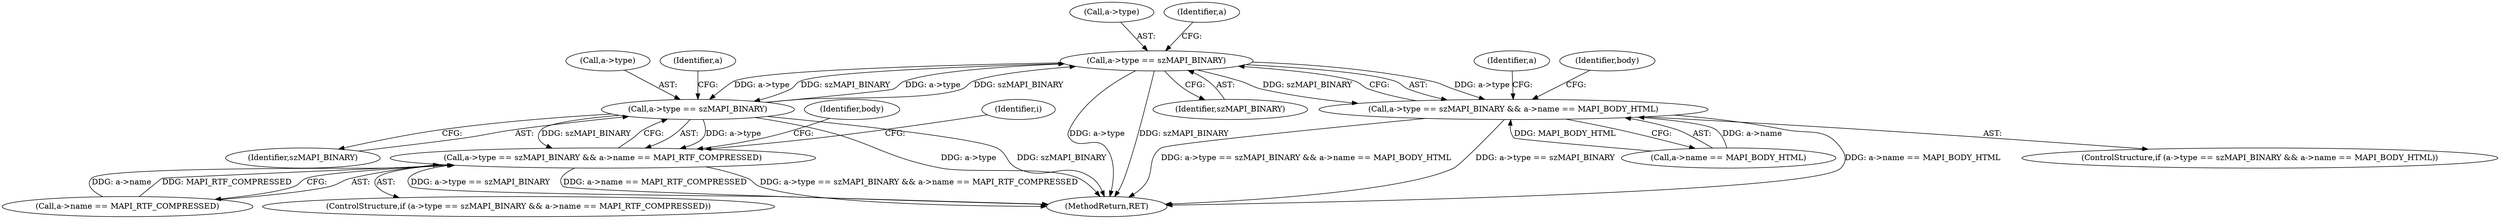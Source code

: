 digraph "0_tnef_8dccf79857ceeb7a6d3e42c1e762e7b865d5344d_1@pointer" {
"1000259" [label="(Call,a->type == szMAPI_BINARY)"];
"1000284" [label="(Call,a->type == szMAPI_BINARY)"];
"1000259" [label="(Call,a->type == szMAPI_BINARY)"];
"1000258" [label="(Call,a->type == szMAPI_BINARY && a->name == MAPI_BODY_HTML)"];
"1000283" [label="(Call,a->type == szMAPI_BINARY && a->name == MAPI_RTF_COMPRESSED)"];
"1000283" [label="(Call,a->type == szMAPI_BINARY && a->name == MAPI_RTF_COMPRESSED)"];
"1000297" [label="(Identifier,body)"];
"1000258" [label="(Call,a->type == szMAPI_BINARY && a->name == MAPI_BODY_HTML)"];
"1000259" [label="(Call,a->type == szMAPI_BINARY)"];
"1000288" [label="(Identifier,szMAPI_BINARY)"];
"1000264" [label="(Call,a->name == MAPI_BODY_HTML)"];
"1000286" [label="(Identifier,a)"];
"1000249" [label="(Identifier,i)"];
"1000284" [label="(Call,a->type == szMAPI_BINARY)"];
"1000289" [label="(Call,a->name == MAPI_RTF_COMPRESSED)"];
"1000257" [label="(ControlStructure,if (a->type == szMAPI_BINARY && a->name == MAPI_BODY_HTML))"];
"1000285" [label="(Call,a->type)"];
"1000291" [label="(Identifier,a)"];
"1000260" [label="(Call,a->type)"];
"1000266" [label="(Identifier,a)"];
"1000272" [label="(Identifier,body)"];
"1000282" [label="(ControlStructure,if (a->type == szMAPI_BINARY && a->name == MAPI_RTF_COMPRESSED))"];
"1000460" [label="(MethodReturn,RET)"];
"1000263" [label="(Identifier,szMAPI_BINARY)"];
"1000259" -> "1000258"  [label="AST: "];
"1000259" -> "1000263"  [label="CFG: "];
"1000260" -> "1000259"  [label="AST: "];
"1000263" -> "1000259"  [label="AST: "];
"1000266" -> "1000259"  [label="CFG: "];
"1000258" -> "1000259"  [label="CFG: "];
"1000259" -> "1000460"  [label="DDG: a->type"];
"1000259" -> "1000460"  [label="DDG: szMAPI_BINARY"];
"1000259" -> "1000258"  [label="DDG: a->type"];
"1000259" -> "1000258"  [label="DDG: szMAPI_BINARY"];
"1000284" -> "1000259"  [label="DDG: a->type"];
"1000284" -> "1000259"  [label="DDG: szMAPI_BINARY"];
"1000259" -> "1000284"  [label="DDG: a->type"];
"1000259" -> "1000284"  [label="DDG: szMAPI_BINARY"];
"1000284" -> "1000283"  [label="AST: "];
"1000284" -> "1000288"  [label="CFG: "];
"1000285" -> "1000284"  [label="AST: "];
"1000288" -> "1000284"  [label="AST: "];
"1000291" -> "1000284"  [label="CFG: "];
"1000283" -> "1000284"  [label="CFG: "];
"1000284" -> "1000460"  [label="DDG: a->type"];
"1000284" -> "1000460"  [label="DDG: szMAPI_BINARY"];
"1000284" -> "1000283"  [label="DDG: a->type"];
"1000284" -> "1000283"  [label="DDG: szMAPI_BINARY"];
"1000258" -> "1000257"  [label="AST: "];
"1000258" -> "1000264"  [label="CFG: "];
"1000264" -> "1000258"  [label="AST: "];
"1000272" -> "1000258"  [label="CFG: "];
"1000286" -> "1000258"  [label="CFG: "];
"1000258" -> "1000460"  [label="DDG: a->type == szMAPI_BINARY"];
"1000258" -> "1000460"  [label="DDG: a->name == MAPI_BODY_HTML"];
"1000258" -> "1000460"  [label="DDG: a->type == szMAPI_BINARY && a->name == MAPI_BODY_HTML"];
"1000264" -> "1000258"  [label="DDG: a->name"];
"1000264" -> "1000258"  [label="DDG: MAPI_BODY_HTML"];
"1000283" -> "1000282"  [label="AST: "];
"1000283" -> "1000289"  [label="CFG: "];
"1000289" -> "1000283"  [label="AST: "];
"1000297" -> "1000283"  [label="CFG: "];
"1000249" -> "1000283"  [label="CFG: "];
"1000283" -> "1000460"  [label="DDG: a->type == szMAPI_BINARY"];
"1000283" -> "1000460"  [label="DDG: a->name == MAPI_RTF_COMPRESSED"];
"1000283" -> "1000460"  [label="DDG: a->type == szMAPI_BINARY && a->name == MAPI_RTF_COMPRESSED"];
"1000289" -> "1000283"  [label="DDG: a->name"];
"1000289" -> "1000283"  [label="DDG: MAPI_RTF_COMPRESSED"];
}
